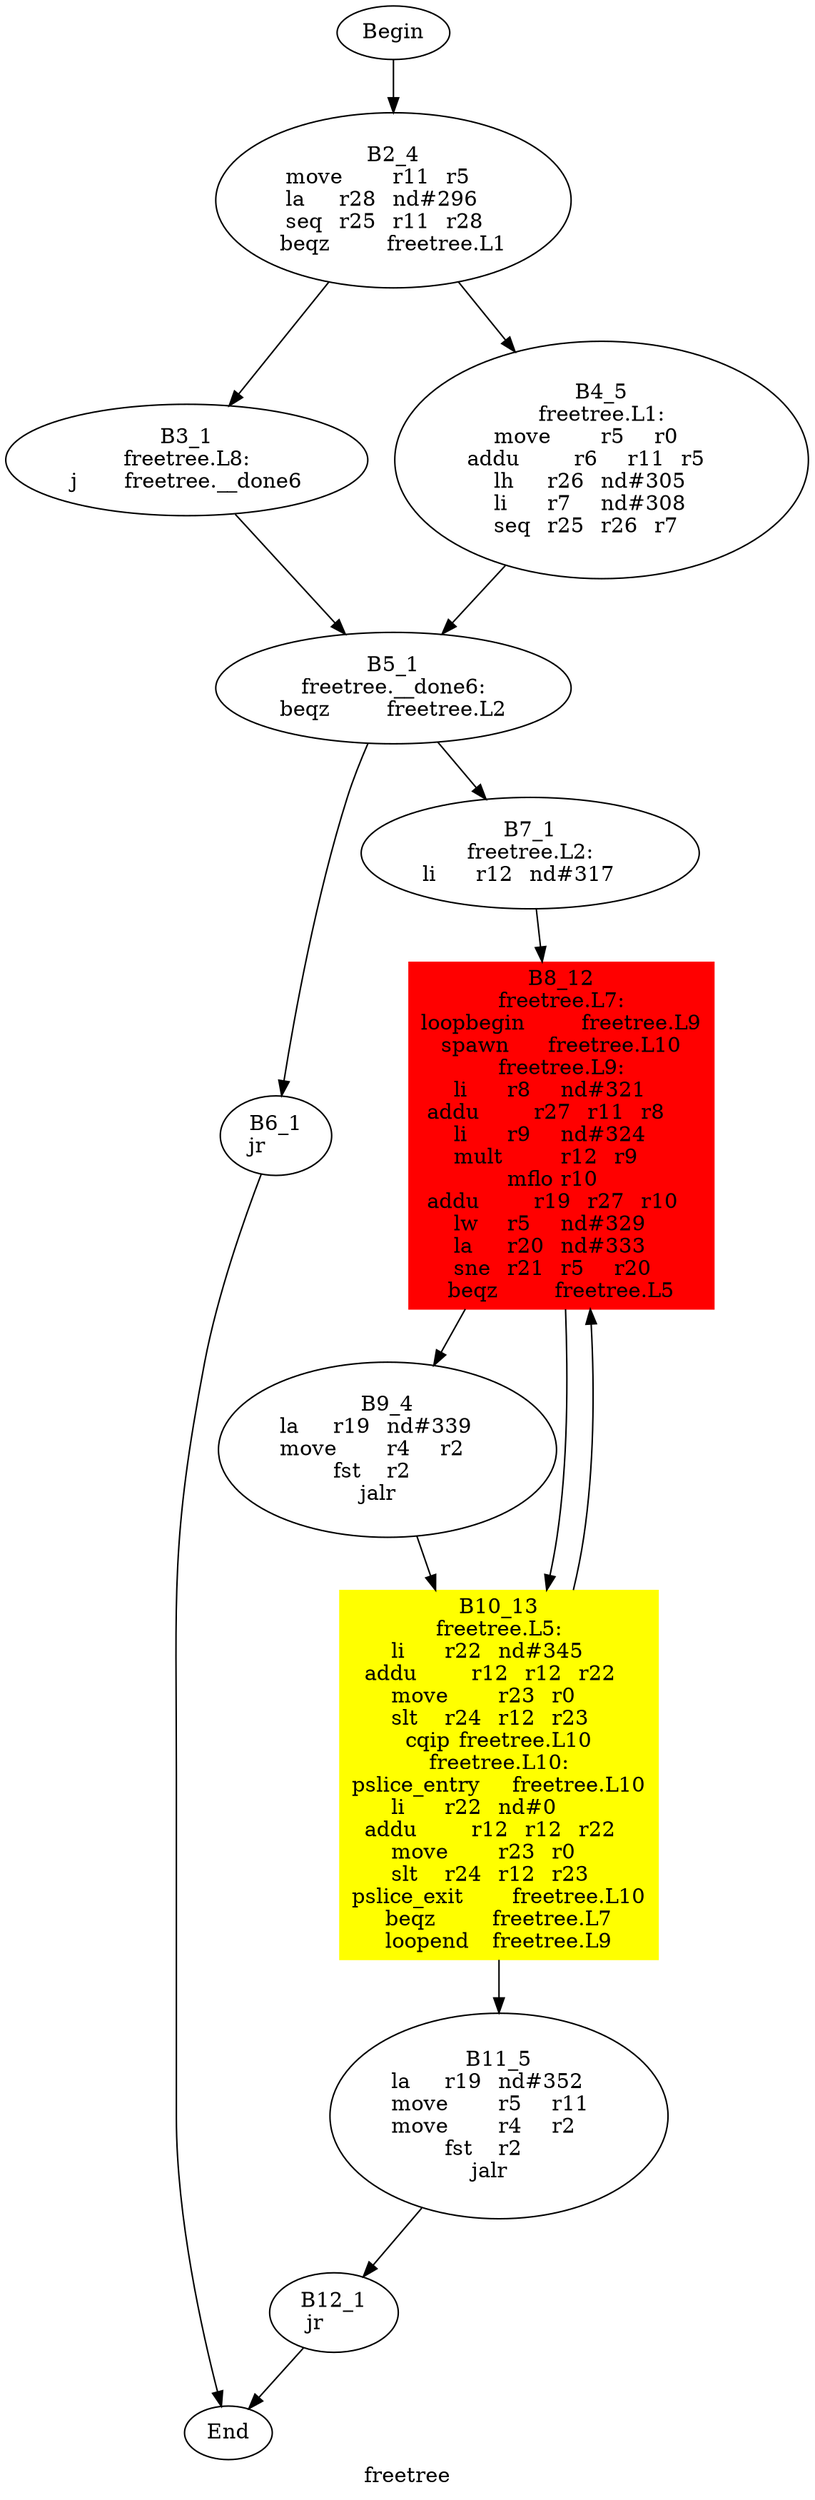 digraph G{
	label = "freetree"	style = "dashed";
	color = purple;
	Node0 [label = "Begin"];
	Node0 -> {Node2 }
	Node1 [label = "End"];
	Node1 -> {}
	Node2 [label = "B2_4\nmove	r11	r5	\nla	r28	nd#296	\nseq	r25	r11	r28	\nbeqz	freetree.L1\n"];
	Node2 -> {Node3 Node4 }
	Node3 [label = "B3_1\nfreetree.L8:\nj	freetree.__done6\n"];
	Node3 -> {Node5 }
	Node4 [label = "B4_5\nfreetree.L1:\nmove	r5	r0	\naddu	r6	r11	r5	\nlh	r26	nd#305	\nli	r7	nd#308	\nseq	r25	r26	r7	\n"];
	Node4 -> {Node5 }
	Node5 [label = "B5_1\nfreetree.__done6:\nbeqz	freetree.L2\n"];
	Node5 -> {Node6 Node7 }
	Node6 [label = "B6_1\njr	\n"];
	Node6 -> {Node1 }
	Node7 [label = "B7_1\nfreetree.L2:\nli	r12	nd#317	\n"];
	Node7 -> {Node8 }
	Node8 [label = "B8_12\nfreetree.L7:\nloopbegin	freetree.L9\nspawn	freetree.L10\nfreetree.L9:\nli	r8	nd#321	\naddu	r27	r11	r8	\nli	r9	nd#324	\nmult	r12	r9	\nmflo	r10	\naddu	r19	r27	r10	\nlw	r5	nd#329	\nla	r20	nd#333	\nsne	r21	r5	r20	\nbeqz	freetree.L5\n"];
	Node8 -> {Node9 Node10 }
	Node9 [label = "B9_4\nla	r19	nd#339	\nmove	r4	r2	\nfst	r2	\njalr	\n"];
	Node9 -> {Node10 }
	Node10 [label = "B10_13\nfreetree.L5:\nli	r22	nd#345	\naddu	r12	r12	r22	\nmove	r23	r0	\nslt	r24	r12	r23	\ncqip	freetree.L10\nfreetree.L10:\npslice_entry	freetree.L10\nli	r22	nd#0	\naddu	r12	r12	r22	\nmove	r23	r0	\nslt	r24	r12	r23	\npslice_exit	freetree.L10\nbeqz	freetree.L7\nloopend	freetree.L9\n"];
	Node10 -> {Node11 Node8 }
	Node11 [label = "B11_5\nla	r19	nd#352	\nmove	r5	r11	\nmove	r4	r2	\nfst	r2	\njalr	\n"];
	Node11 -> {Node12 }
	Node12 [label = "B12_1\njr	\n"];
	Node12 -> {Node1 }
	Node8 [shape = box ,style=filled ,color=red];
	Node10 [shape = polygon ,style=filled ,color=yellow];
}
